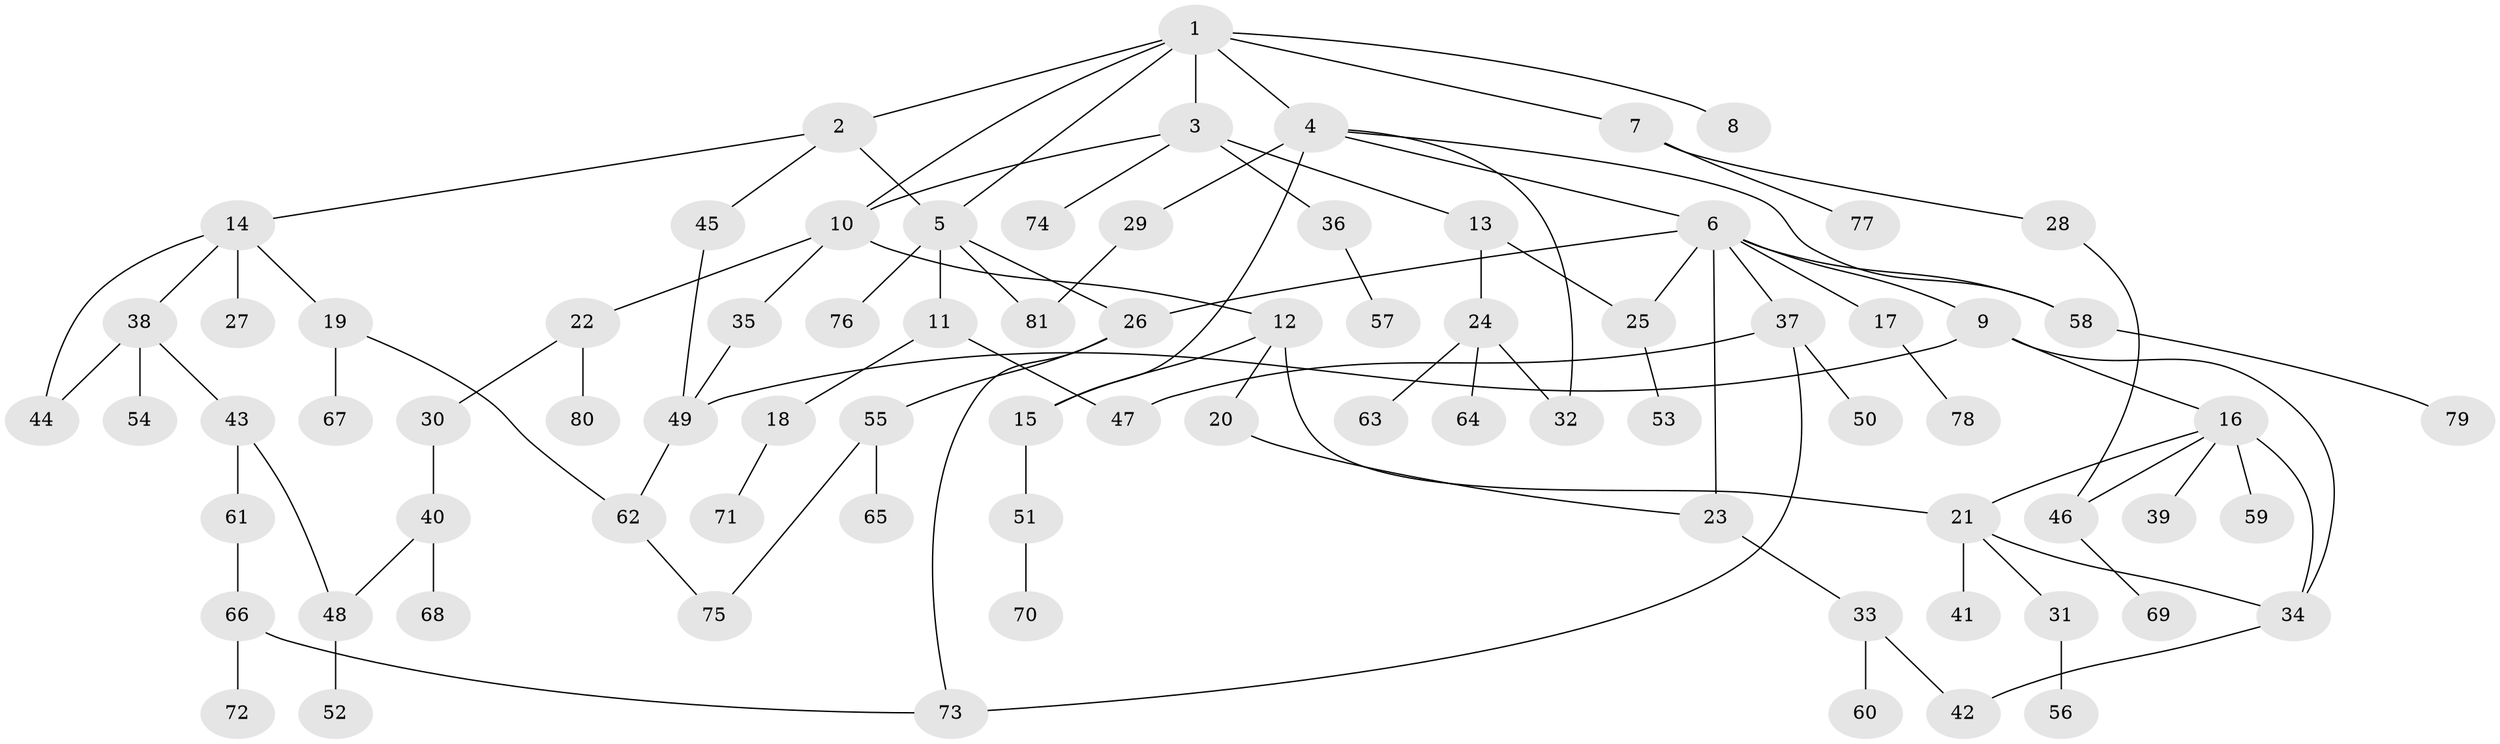 // Generated by graph-tools (version 1.1) at 2025/00/03/09/25 03:00:58]
// undirected, 81 vertices, 103 edges
graph export_dot {
graph [start="1"]
  node [color=gray90,style=filled];
  1;
  2;
  3;
  4;
  5;
  6;
  7;
  8;
  9;
  10;
  11;
  12;
  13;
  14;
  15;
  16;
  17;
  18;
  19;
  20;
  21;
  22;
  23;
  24;
  25;
  26;
  27;
  28;
  29;
  30;
  31;
  32;
  33;
  34;
  35;
  36;
  37;
  38;
  39;
  40;
  41;
  42;
  43;
  44;
  45;
  46;
  47;
  48;
  49;
  50;
  51;
  52;
  53;
  54;
  55;
  56;
  57;
  58;
  59;
  60;
  61;
  62;
  63;
  64;
  65;
  66;
  67;
  68;
  69;
  70;
  71;
  72;
  73;
  74;
  75;
  76;
  77;
  78;
  79;
  80;
  81;
  1 -- 2;
  1 -- 3;
  1 -- 4;
  1 -- 7;
  1 -- 8;
  1 -- 10;
  1 -- 5;
  2 -- 5;
  2 -- 14;
  2 -- 45;
  3 -- 13;
  3 -- 36;
  3 -- 74;
  3 -- 10;
  4 -- 6;
  4 -- 29;
  4 -- 32;
  4 -- 58;
  4 -- 15;
  5 -- 11;
  5 -- 26;
  5 -- 76;
  5 -- 81;
  6 -- 9;
  6 -- 17;
  6 -- 23;
  6 -- 37;
  6 -- 58;
  6 -- 25;
  6 -- 26;
  7 -- 28;
  7 -- 77;
  9 -- 16;
  9 -- 49;
  9 -- 34;
  10 -- 12;
  10 -- 22;
  10 -- 35;
  11 -- 18;
  11 -- 47;
  12 -- 15;
  12 -- 20;
  12 -- 21;
  13 -- 24;
  13 -- 25;
  14 -- 19;
  14 -- 27;
  14 -- 38;
  14 -- 44;
  15 -- 51;
  16 -- 39;
  16 -- 59;
  16 -- 46;
  16 -- 34;
  16 -- 21;
  17 -- 78;
  18 -- 71;
  19 -- 67;
  19 -- 62;
  20 -- 23;
  21 -- 31;
  21 -- 34;
  21 -- 41;
  22 -- 30;
  22 -- 80;
  23 -- 33;
  24 -- 63;
  24 -- 64;
  24 -- 32;
  25 -- 53;
  26 -- 55;
  26 -- 73;
  28 -- 46;
  29 -- 81;
  30 -- 40;
  31 -- 56;
  33 -- 60;
  33 -- 42;
  34 -- 42;
  35 -- 49;
  36 -- 57;
  37 -- 50;
  37 -- 47;
  37 -- 73;
  38 -- 43;
  38 -- 54;
  38 -- 44;
  40 -- 48;
  40 -- 68;
  43 -- 61;
  43 -- 48;
  45 -- 49;
  46 -- 69;
  48 -- 52;
  49 -- 62;
  51 -- 70;
  55 -- 65;
  55 -- 75;
  58 -- 79;
  61 -- 66;
  62 -- 75;
  66 -- 72;
  66 -- 73;
}
